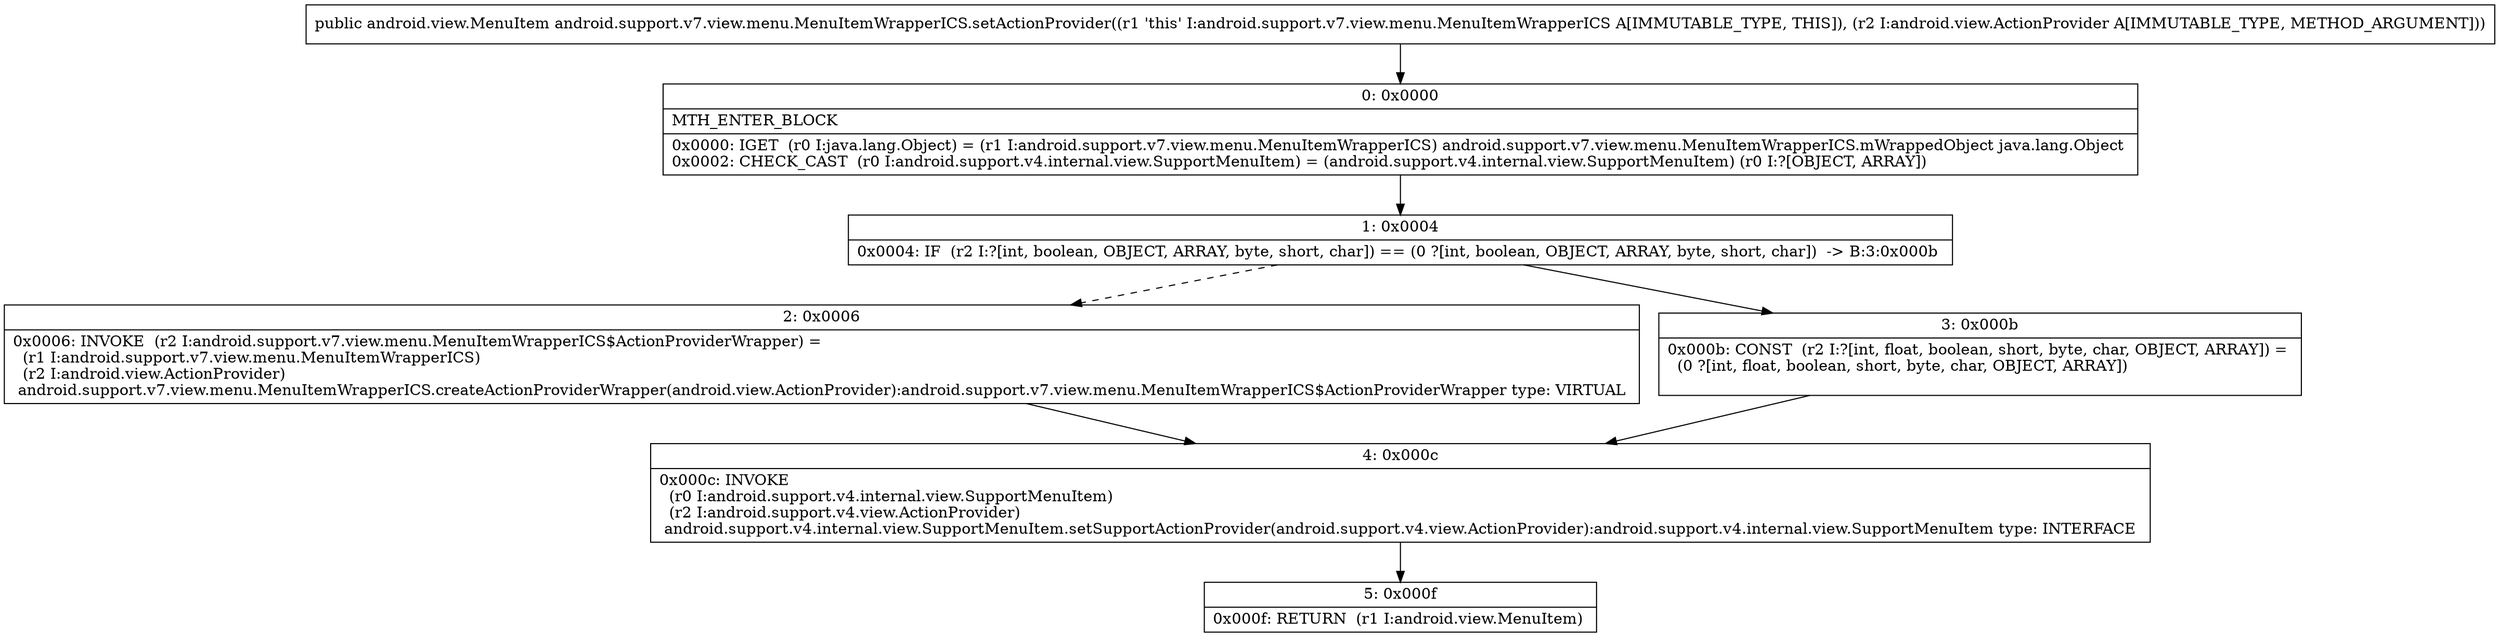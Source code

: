 digraph "CFG forandroid.support.v7.view.menu.MenuItemWrapperICS.setActionProvider(Landroid\/view\/ActionProvider;)Landroid\/view\/MenuItem;" {
Node_0 [shape=record,label="{0\:\ 0x0000|MTH_ENTER_BLOCK\l|0x0000: IGET  (r0 I:java.lang.Object) = (r1 I:android.support.v7.view.menu.MenuItemWrapperICS) android.support.v7.view.menu.MenuItemWrapperICS.mWrappedObject java.lang.Object \l0x0002: CHECK_CAST  (r0 I:android.support.v4.internal.view.SupportMenuItem) = (android.support.v4.internal.view.SupportMenuItem) (r0 I:?[OBJECT, ARRAY]) \l}"];
Node_1 [shape=record,label="{1\:\ 0x0004|0x0004: IF  (r2 I:?[int, boolean, OBJECT, ARRAY, byte, short, char]) == (0 ?[int, boolean, OBJECT, ARRAY, byte, short, char])  \-\> B:3:0x000b \l}"];
Node_2 [shape=record,label="{2\:\ 0x0006|0x0006: INVOKE  (r2 I:android.support.v7.view.menu.MenuItemWrapperICS$ActionProviderWrapper) = \l  (r1 I:android.support.v7.view.menu.MenuItemWrapperICS)\l  (r2 I:android.view.ActionProvider)\l android.support.v7.view.menu.MenuItemWrapperICS.createActionProviderWrapper(android.view.ActionProvider):android.support.v7.view.menu.MenuItemWrapperICS$ActionProviderWrapper type: VIRTUAL \l}"];
Node_3 [shape=record,label="{3\:\ 0x000b|0x000b: CONST  (r2 I:?[int, float, boolean, short, byte, char, OBJECT, ARRAY]) = \l  (0 ?[int, float, boolean, short, byte, char, OBJECT, ARRAY])\l \l}"];
Node_4 [shape=record,label="{4\:\ 0x000c|0x000c: INVOKE  \l  (r0 I:android.support.v4.internal.view.SupportMenuItem)\l  (r2 I:android.support.v4.view.ActionProvider)\l android.support.v4.internal.view.SupportMenuItem.setSupportActionProvider(android.support.v4.view.ActionProvider):android.support.v4.internal.view.SupportMenuItem type: INTERFACE \l}"];
Node_5 [shape=record,label="{5\:\ 0x000f|0x000f: RETURN  (r1 I:android.view.MenuItem) \l}"];
MethodNode[shape=record,label="{public android.view.MenuItem android.support.v7.view.menu.MenuItemWrapperICS.setActionProvider((r1 'this' I:android.support.v7.view.menu.MenuItemWrapperICS A[IMMUTABLE_TYPE, THIS]), (r2 I:android.view.ActionProvider A[IMMUTABLE_TYPE, METHOD_ARGUMENT])) }"];
MethodNode -> Node_0;
Node_0 -> Node_1;
Node_1 -> Node_2[style=dashed];
Node_1 -> Node_3;
Node_2 -> Node_4;
Node_3 -> Node_4;
Node_4 -> Node_5;
}

